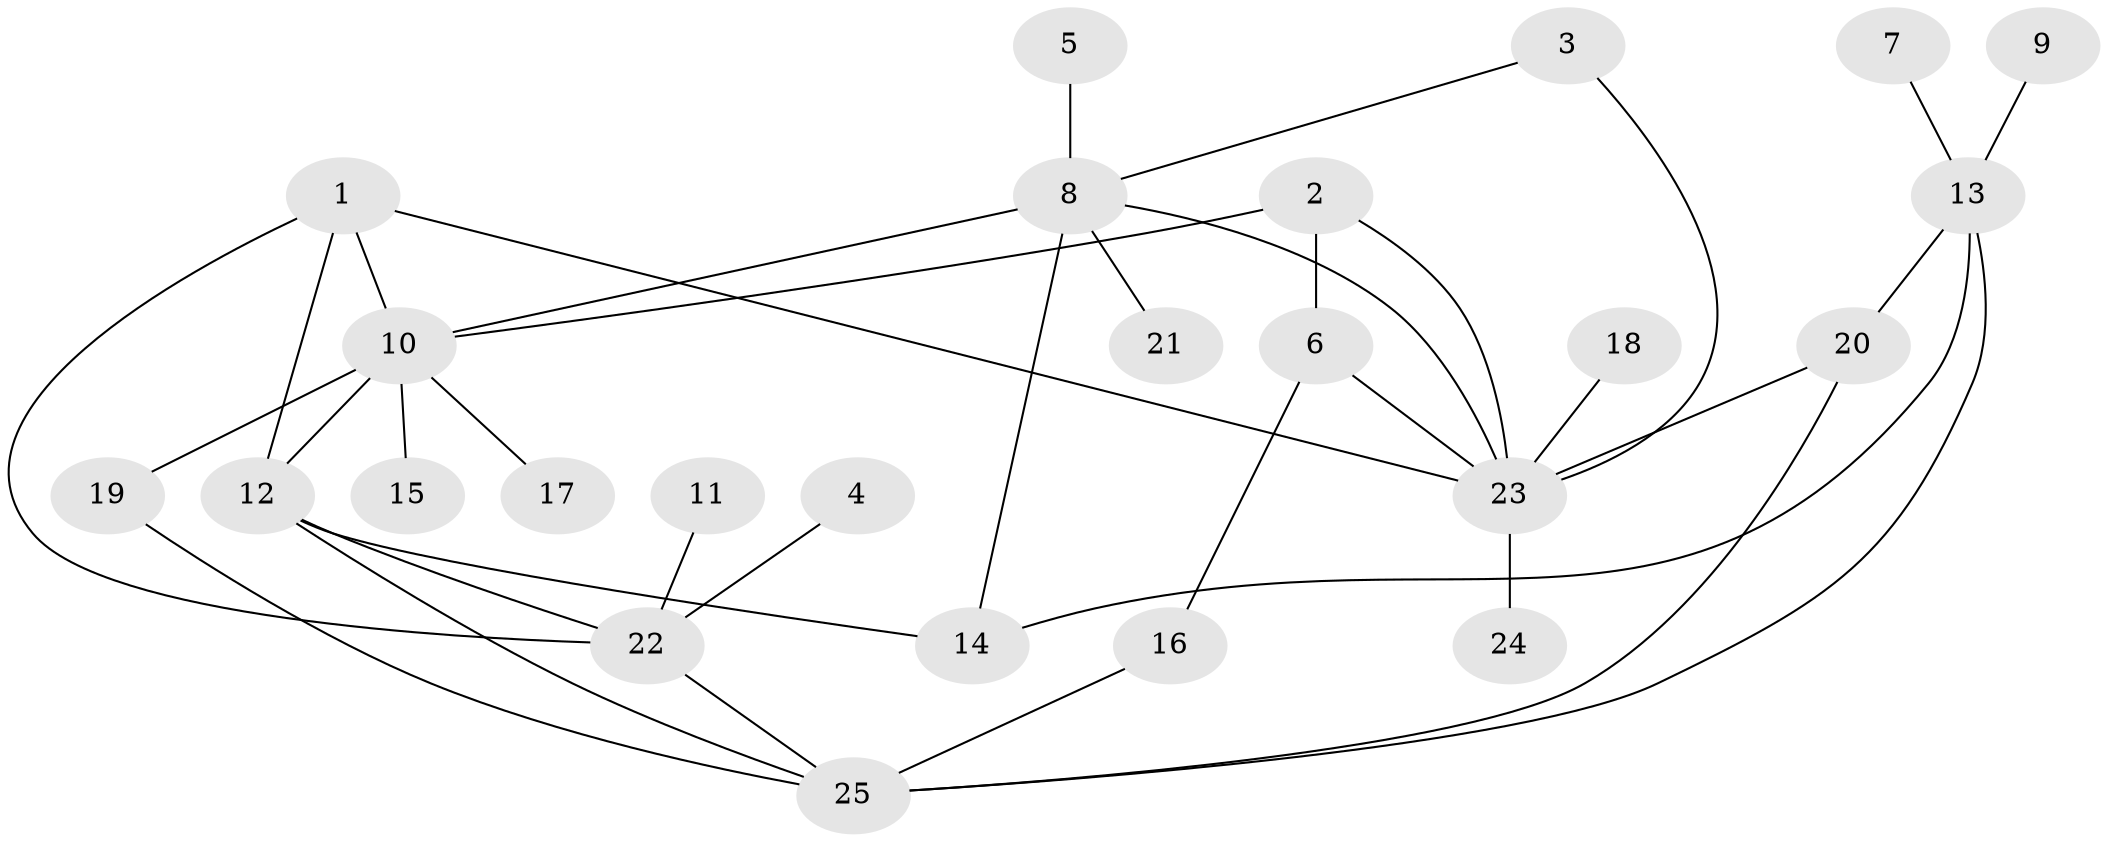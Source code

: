 // original degree distribution, {11: 0.016129032258064516, 5: 0.04838709677419355, 4: 0.06451612903225806, 2: 0.1774193548387097, 9: 0.04838709677419355, 3: 0.03225806451612903, 6: 0.016129032258064516, 8: 0.03225806451612903, 1: 0.5645161290322581}
// Generated by graph-tools (version 1.1) at 2025/37/03/04/25 23:37:51]
// undirected, 25 vertices, 37 edges
graph export_dot {
  node [color=gray90,style=filled];
  1;
  2;
  3;
  4;
  5;
  6;
  7;
  8;
  9;
  10;
  11;
  12;
  13;
  14;
  15;
  16;
  17;
  18;
  19;
  20;
  21;
  22;
  23;
  24;
  25;
  1 -- 10 [weight=1.0];
  1 -- 12 [weight=1.0];
  1 -- 22 [weight=1.0];
  1 -- 23 [weight=1.0];
  2 -- 6 [weight=1.0];
  2 -- 10 [weight=1.0];
  2 -- 23 [weight=1.0];
  3 -- 8 [weight=1.0];
  3 -- 23 [weight=1.0];
  4 -- 22 [weight=1.0];
  5 -- 8 [weight=1.0];
  6 -- 16 [weight=1.0];
  6 -- 23 [weight=1.0];
  7 -- 13 [weight=1.0];
  8 -- 10 [weight=1.0];
  8 -- 14 [weight=2.0];
  8 -- 21 [weight=1.0];
  8 -- 23 [weight=1.0];
  9 -- 13 [weight=1.0];
  10 -- 12 [weight=1.0];
  10 -- 15 [weight=1.0];
  10 -- 17 [weight=1.0];
  10 -- 19 [weight=2.0];
  11 -- 22 [weight=1.0];
  12 -- 14 [weight=1.0];
  12 -- 22 [weight=2.0];
  12 -- 25 [weight=1.0];
  13 -- 14 [weight=1.0];
  13 -- 20 [weight=1.0];
  13 -- 25 [weight=1.0];
  16 -- 25 [weight=1.0];
  18 -- 23 [weight=1.0];
  19 -- 25 [weight=1.0];
  20 -- 23 [weight=1.0];
  20 -- 25 [weight=1.0];
  22 -- 25 [weight=1.0];
  23 -- 24 [weight=1.0];
}
